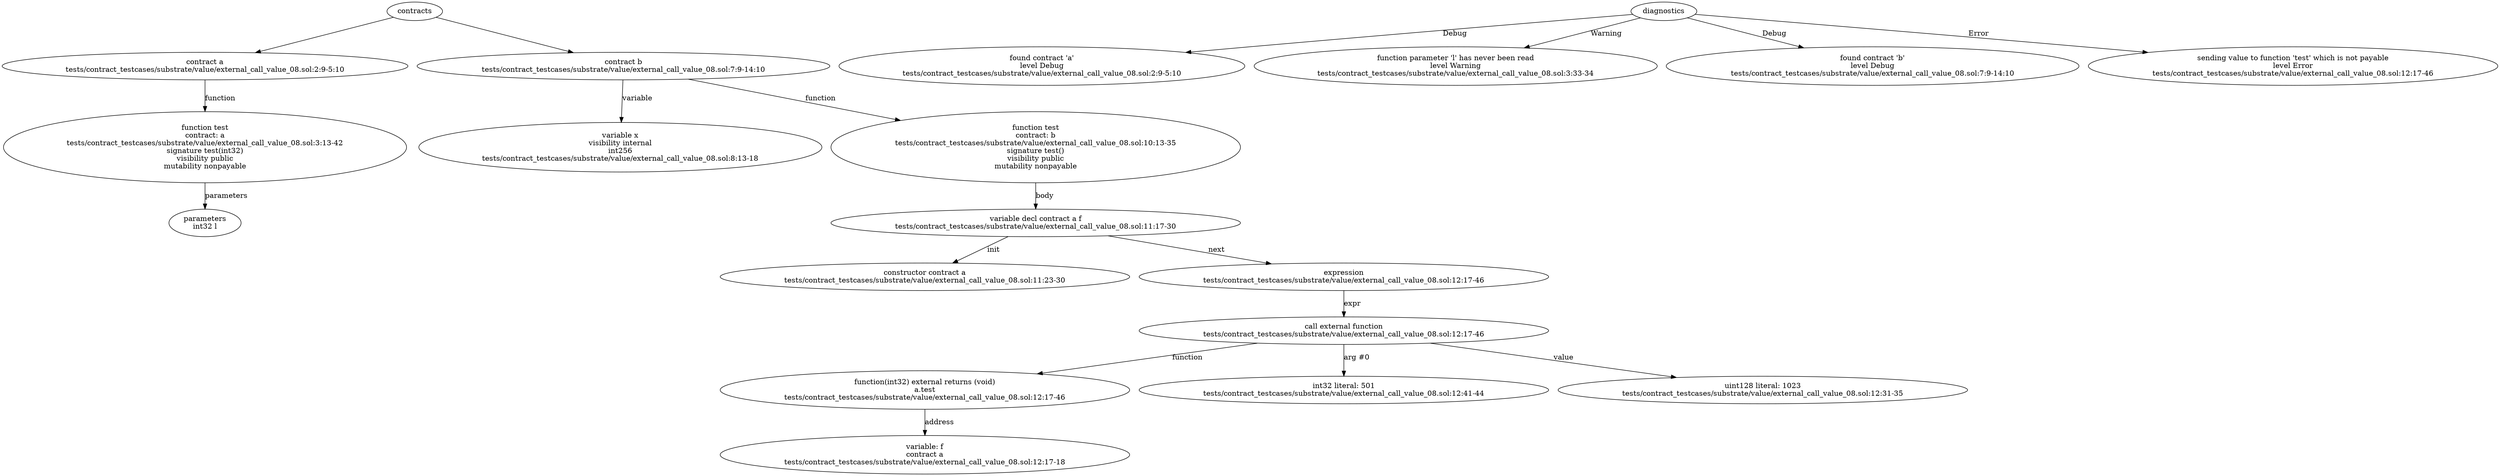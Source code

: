 strict digraph "tests/contract_testcases/substrate/value/external_call_value_08.sol" {
	contract [label="contract a\ntests/contract_testcases/substrate/value/external_call_value_08.sol:2:9-5:10"]
	test [label="function test\ncontract: a\ntests/contract_testcases/substrate/value/external_call_value_08.sol:3:13-42\nsignature test(int32)\nvisibility public\nmutability nonpayable"]
	parameters [label="parameters\nint32 l"]
	contract_4 [label="contract b\ntests/contract_testcases/substrate/value/external_call_value_08.sol:7:9-14:10"]
	var [label="variable x\nvisibility internal\nint256\ntests/contract_testcases/substrate/value/external_call_value_08.sol:8:13-18"]
	test_6 [label="function test\ncontract: b\ntests/contract_testcases/substrate/value/external_call_value_08.sol:10:13-35\nsignature test()\nvisibility public\nmutability nonpayable"]
	var_decl [label="variable decl contract a f\ntests/contract_testcases/substrate/value/external_call_value_08.sol:11:17-30"]
	constructor [label="constructor contract a\ntests/contract_testcases/substrate/value/external_call_value_08.sol:11:23-30"]
	expr [label="expression\ntests/contract_testcases/substrate/value/external_call_value_08.sol:12:17-46"]
	call_external_function [label="call external function\ntests/contract_testcases/substrate/value/external_call_value_08.sol:12:17-46"]
	external_function [label="function(int32) external returns (void)\na.test\ntests/contract_testcases/substrate/value/external_call_value_08.sol:12:17-46"]
	variable [label="variable: f\ncontract a\ntests/contract_testcases/substrate/value/external_call_value_08.sol:12:17-18"]
	number_literal [label="int32 literal: 501\ntests/contract_testcases/substrate/value/external_call_value_08.sol:12:41-44"]
	number_literal_14 [label="uint128 literal: 1023\ntests/contract_testcases/substrate/value/external_call_value_08.sol:12:31-35"]
	diagnostic [label="found contract 'a'\nlevel Debug\ntests/contract_testcases/substrate/value/external_call_value_08.sol:2:9-5:10"]
	diagnostic_17 [label="function parameter 'l' has never been read\nlevel Warning\ntests/contract_testcases/substrate/value/external_call_value_08.sol:3:33-34"]
	diagnostic_18 [label="found contract 'b'\nlevel Debug\ntests/contract_testcases/substrate/value/external_call_value_08.sol:7:9-14:10"]
	diagnostic_19 [label="sending value to function 'test' which is not payable\nlevel Error\ntests/contract_testcases/substrate/value/external_call_value_08.sol:12:17-46"]
	contracts -> contract
	contract -> test [label="function"]
	test -> parameters [label="parameters"]
	contracts -> contract_4
	contract_4 -> var [label="variable"]
	contract_4 -> test_6 [label="function"]
	test_6 -> var_decl [label="body"]
	var_decl -> constructor [label="init"]
	var_decl -> expr [label="next"]
	expr -> call_external_function [label="expr"]
	call_external_function -> external_function [label="function"]
	external_function -> variable [label="address"]
	call_external_function -> number_literal [label="arg #0"]
	call_external_function -> number_literal_14 [label="value"]
	diagnostics -> diagnostic [label="Debug"]
	diagnostics -> diagnostic_17 [label="Warning"]
	diagnostics -> diagnostic_18 [label="Debug"]
	diagnostics -> diagnostic_19 [label="Error"]
}
